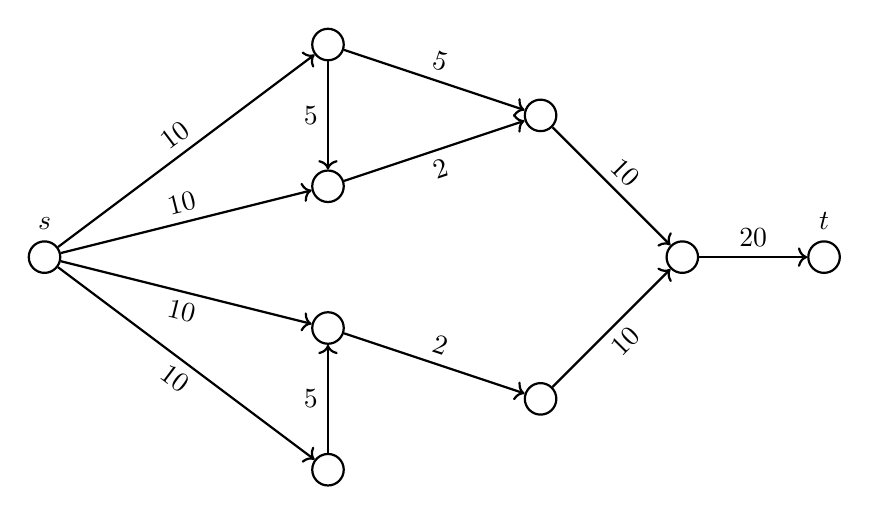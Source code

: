 \begin{tikzpicture}[style=thick,scale=0.9]
\tikzstyle{vertex}=[draw, circle, fill=white, inner sep=0pt, minimum size=4mm]

\node[vertex] (S) at (-5, 0) [label=above:$s$] {};
\node[vertex] (A) at (-1, 3) {};
\node[vertex] (B) at (-1, 1) {};
\node[vertex] (C) at (-1,-1) {};
\node[vertex] (D) at (-1,-3) {};
\node[vertex] (E) at ( 2, 2) {};
\node[vertex] (F) at ( 2,-2) {};
\node[vertex] (G) at ( 4, 0) {};
\node[vertex] (T) at ( 6, 0) [label=above:$t$] {};

\draw[->] (S) -- (A)
    node [above, midway, sloped] {$10$};
\draw[->] (S) -- (B)
    node [above, midway, sloped] {$10$};
\draw[->] (S) -- (C)
    node [below, midway, sloped] {$10$};
\draw[->] (S) -- (D)
    node [below, midway, sloped] {$10$};
\draw[->] (A) -- (B)
    node [left, midway] {$5$};
\draw[->] (A) -- (E)
    node [above, midway, sloped] {$5$};
\draw[->] (B) -- (E)
    node [below, midway, sloped] {$2$};
\draw[->] (C) -- (F)
    node [above, midway, sloped] {$2$};
\draw[->] (D) -- (C)
    node [left, midway] {$5$};
\draw[->] (E) -- (G)
    node [above, midway, sloped] {$10$};
\draw[->] (F) -- (G)
    node [below, midway, sloped] {$10$};
\draw[->] (G) -- (T)
    node [above, midway] {$20$};

\end{tikzpicture}
